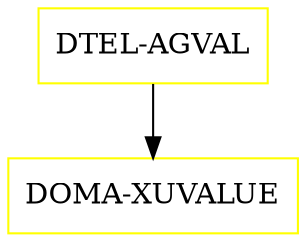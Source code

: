 digraph G {
  "DTEL-AGVAL" [shape=box,color=yellow];
  "DOMA-XUVALUE" [shape=box,color=yellow,URL="./DOMA_XUVALUE.html"];
  "DTEL-AGVAL" -> "DOMA-XUVALUE";
}
